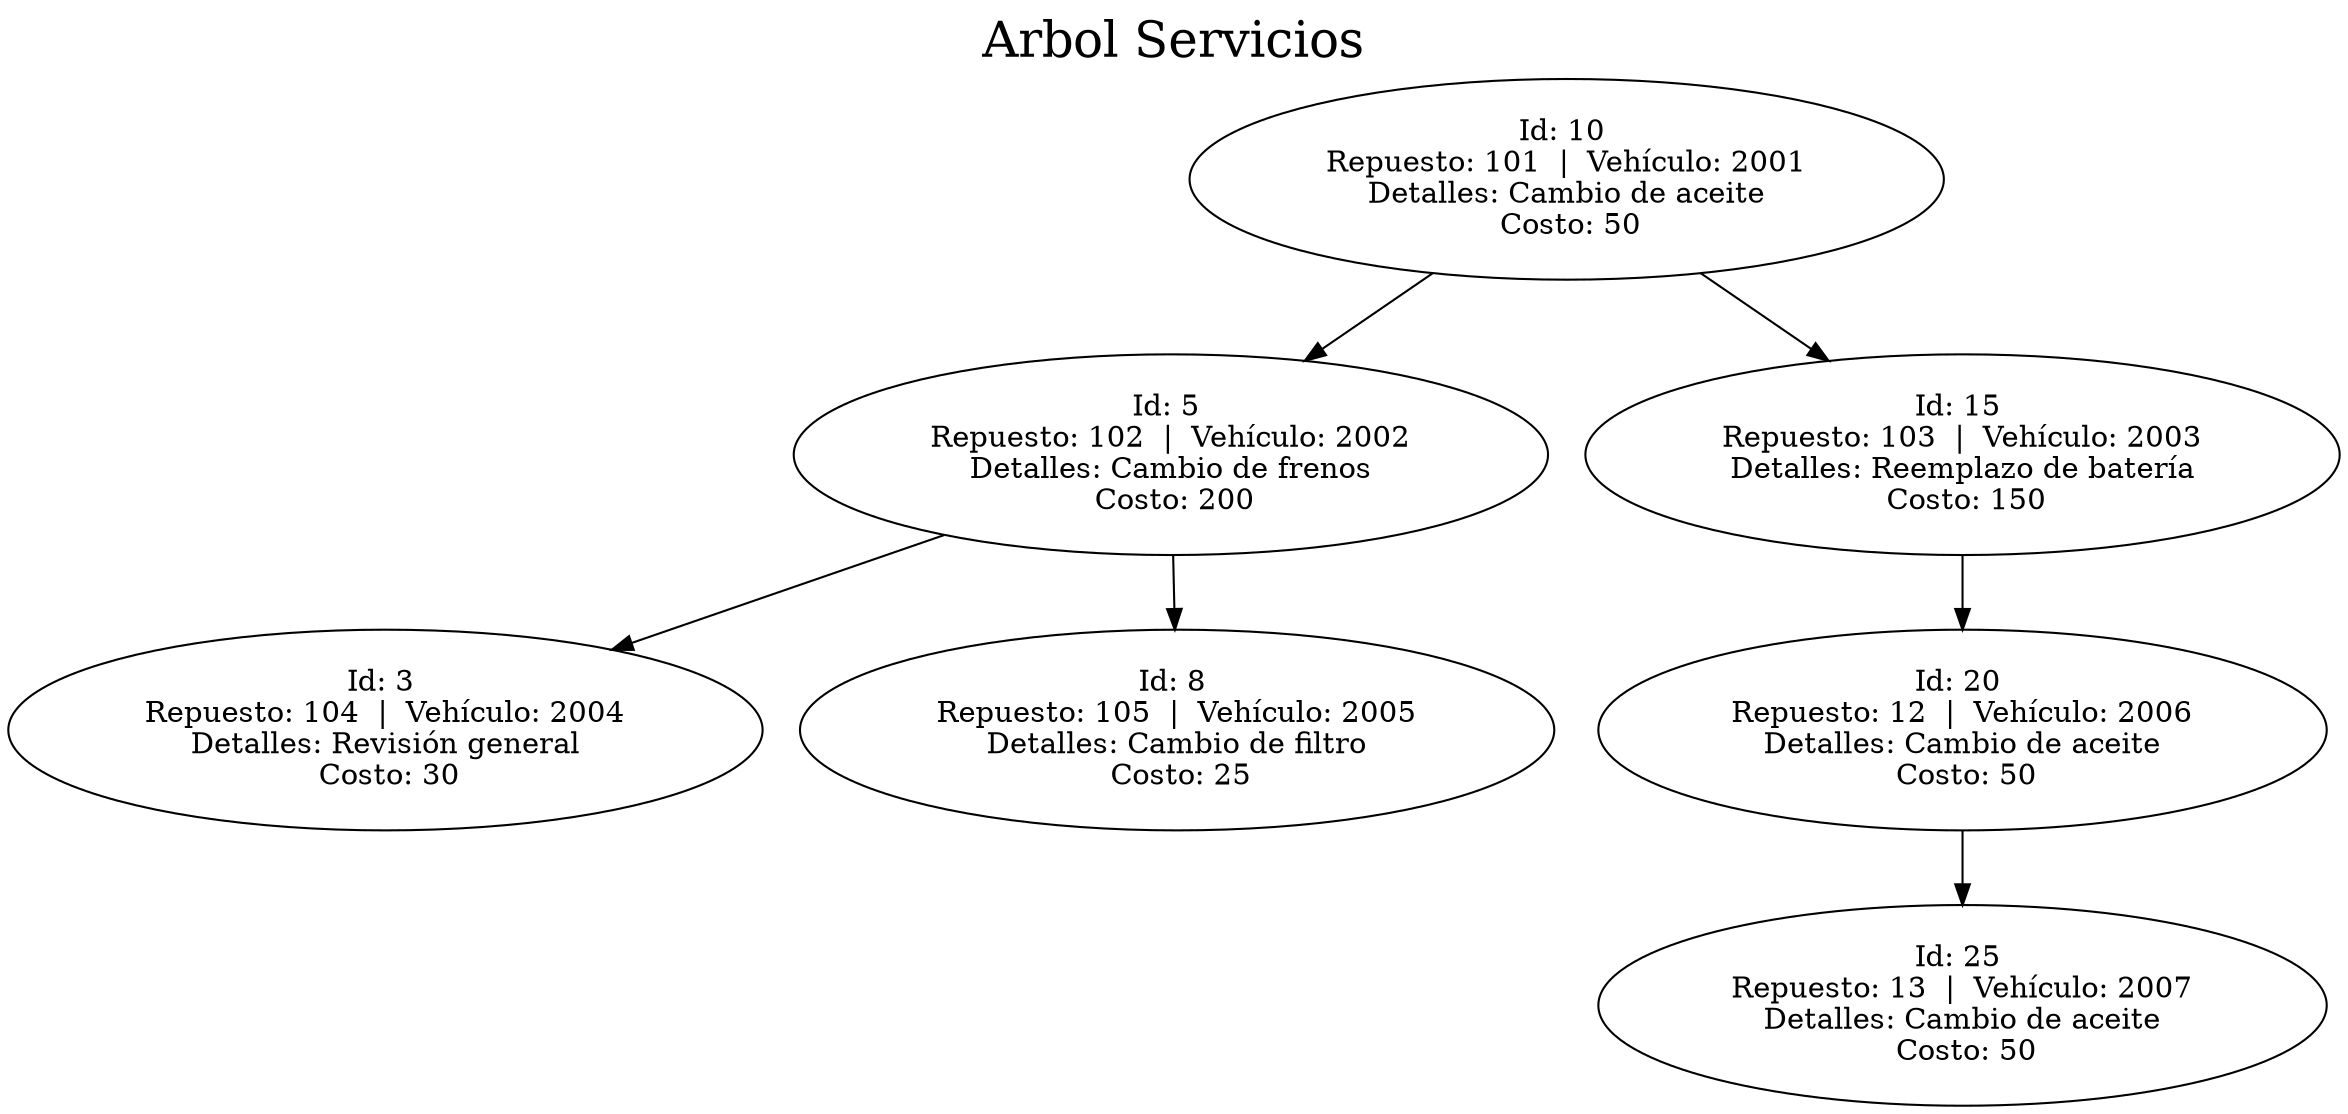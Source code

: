digraph G {
label = "Arbol Servicios";

labelloc = "t";
fontsize = 24;
 10 [label="Id: 10 \n Repuesto: 101  |  Vehículo: 2001 \n Detalles: Cambio de aceite \n Costo: 50"];
  10 -> 5;
 5 [label="Id: 5 \n Repuesto: 102  |  Vehículo: 2002 \n Detalles: Cambio de frenos \n Costo: 200"];
  5 -> 3;
 3 [label="Id: 3 \n Repuesto: 104  |  Vehículo: 2004 \n Detalles: Revisión general \n Costo: 30"];
  5 -> 8;
 8 [label="Id: 8 \n Repuesto: 105  |  Vehículo: 2005 \n Detalles: Cambio de filtro \n Costo: 25"];
  10 -> 15;
 15 [label="Id: 15 \n Repuesto: 103  |  Vehículo: 2003 \n Detalles: Reemplazo de batería \n Costo: 150"];
  15 -> 20;
 20 [label="Id: 20 \n Repuesto: 12  |  Vehículo: 2006 \n Detalles: Cambio de aceite \n Costo: 50"];
  20 -> 25;
 25 [label="Id: 25 \n Repuesto: 13  |  Vehículo: 2007 \n Detalles: Cambio de aceite \n Costo: 50"];
}
